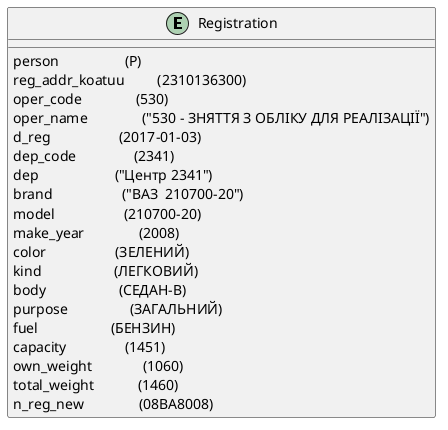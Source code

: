 @startuml

entity Registration  {
    person                  (P)
    reg_addr_koatuu         (2310136300)
    oper_code               (530)
    oper_name               ("530 - ЗНЯТТЯ З ОБЛIКУ ДЛЯ РЕАЛIЗАЦIЇ")
    d_reg                   (2017-01-03)
    dep_code                (2341)
    dep                     ("Центр 2341")
    brand                   ("ВАЗ  210700-20")
    model                   (210700-20)
    make_year               (2008)
    color                   (ЗЕЛЕНИЙ)
    kind                    (ЛЕГКОВИЙ)
    body                    (СЕДАН-B)
    purpose                 (ЗАГАЛЬНИЙ)
    fuel                    (БЕНЗИН)
    capacity                (1451)
    own_weight              (1060)
    total_weight            (1460)
    n_reg_new               (08ВА8008)
}

@enduml
